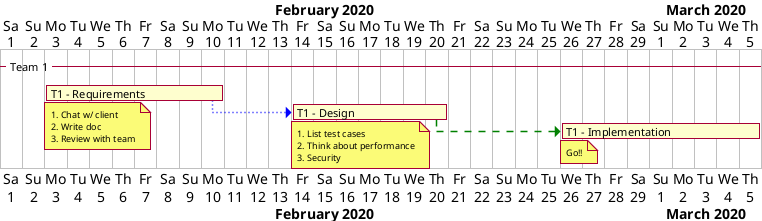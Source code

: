@startgantt Samples

    ' ================================= TWEAKS =================================
    skin rose
    skinparam classFontName Calibri
    skinparam shadowing false
    ' --------------------------------------------------------------------------

    Project starts 2020-02-01

    -- Team 1 --
    [T1 - Requirements] as [T1R] lasts 8 days 
    note bottom
    1. Chat w/ client
    2. Write doc
    3. Review with team
    end note
    [T1R] ends 2020-02-10

    [T1 - Design] as [T1D] lasts 7 days and starts 3 days after [T1R]'s end with blue dotted link
    note bottom
    1. List test cases
    2. Think about performance
    3. Security
    end note

    'Short Name
    [T1 - Implementation] as [I] lasts 9 days and starts 5 days after [T1D]'s end with green dashed link

    note bottom
    Go!!
    end note
    
@endgantt